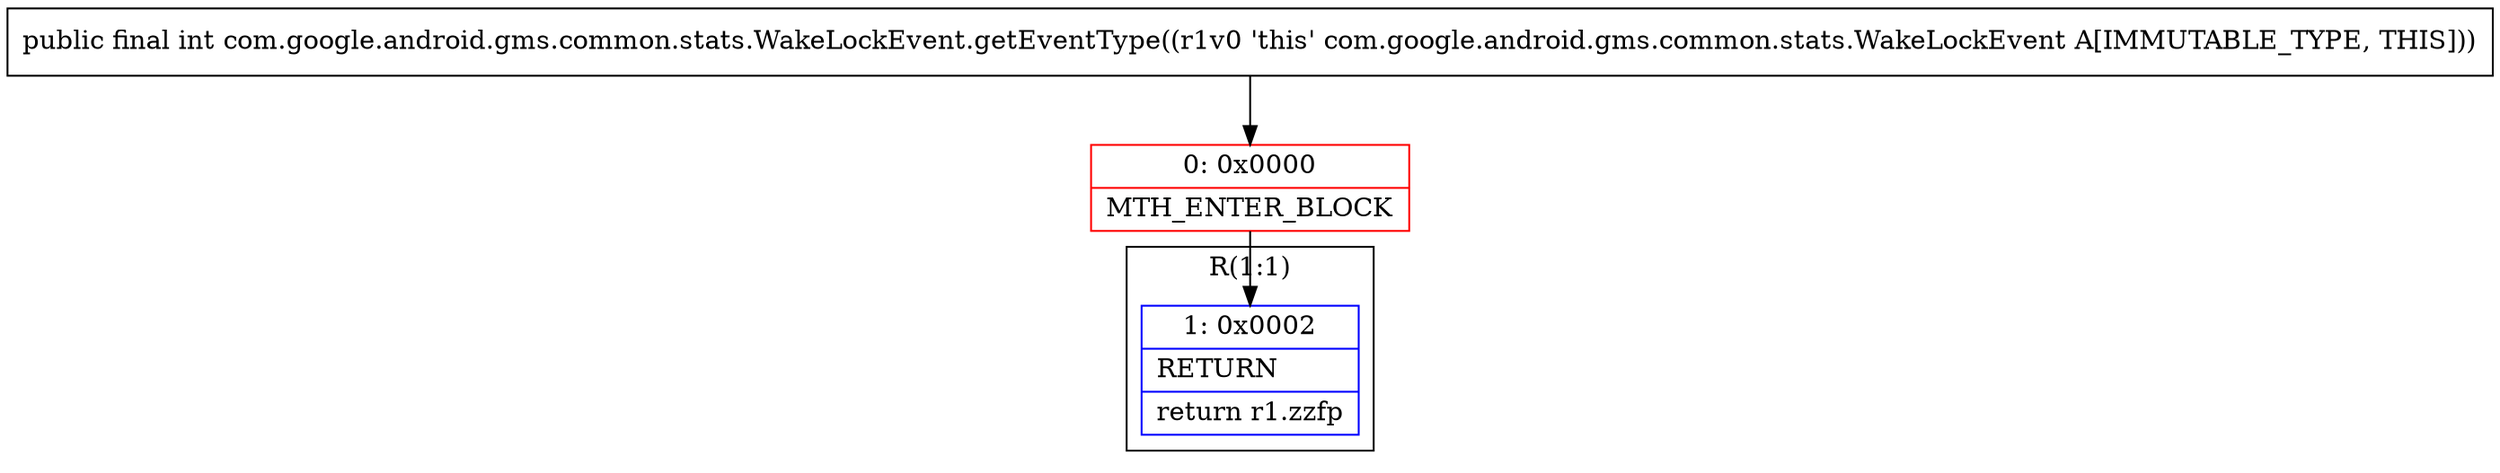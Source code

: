 digraph "CFG forcom.google.android.gms.common.stats.WakeLockEvent.getEventType()I" {
subgraph cluster_Region_595302429 {
label = "R(1:1)";
node [shape=record,color=blue];
Node_1 [shape=record,label="{1\:\ 0x0002|RETURN\l|return r1.zzfp\l}"];
}
Node_0 [shape=record,color=red,label="{0\:\ 0x0000|MTH_ENTER_BLOCK\l}"];
MethodNode[shape=record,label="{public final int com.google.android.gms.common.stats.WakeLockEvent.getEventType((r1v0 'this' com.google.android.gms.common.stats.WakeLockEvent A[IMMUTABLE_TYPE, THIS])) }"];
MethodNode -> Node_0;
Node_0 -> Node_1;
}

